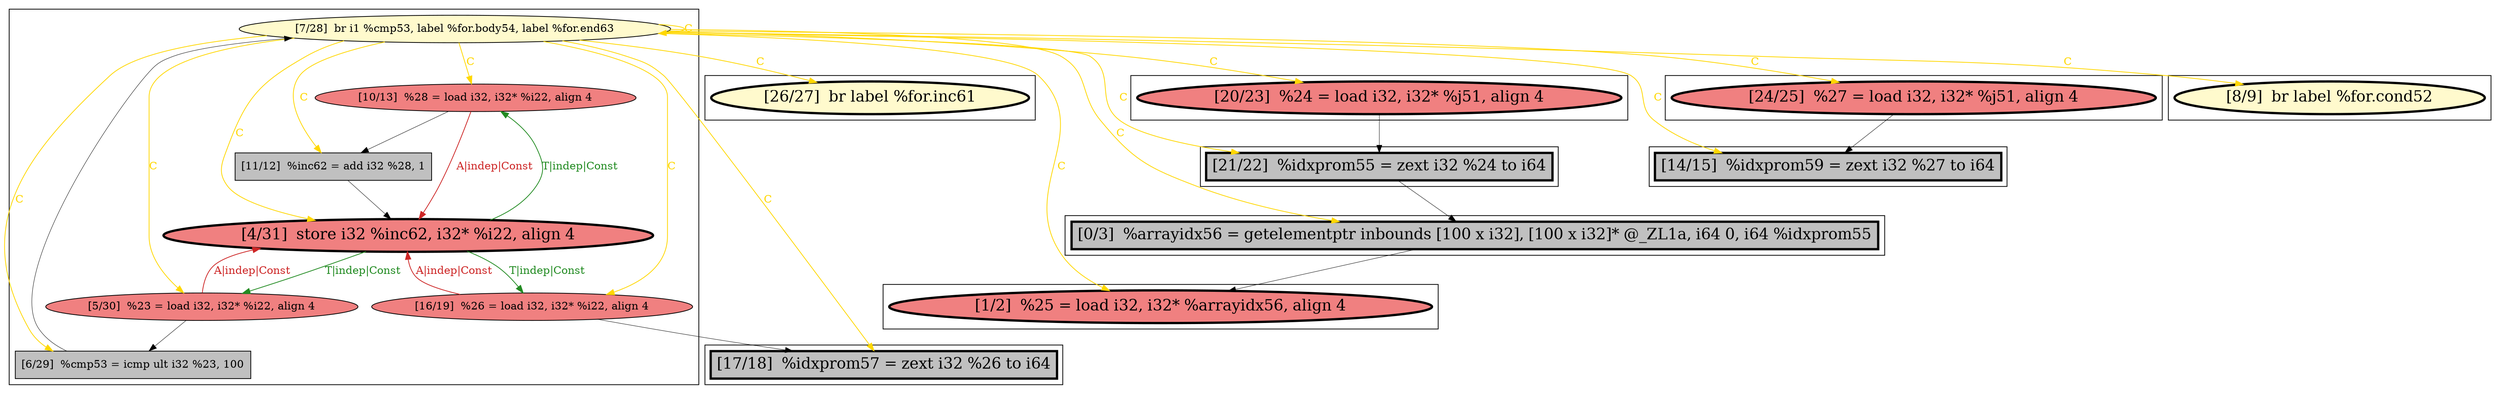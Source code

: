 
digraph G {



node1096->node1097 [style=solid,color=gold,label="C",penwidth=1.0,fontcolor=gold ]
node1094->node1099 [style=solid,color=forestgreen,label="T|indep|Const",penwidth=1.0,fontcolor=forestgreen ]
node1094->node1095 [style=solid,color=forestgreen,label="T|indep|Const",penwidth=1.0,fontcolor=forestgreen ]
node1095->node1094 [style=solid,color=firebrick3,label="A|indep|Const",penwidth=1.0,fontcolor=firebrick3 ]
node1098->node1096 [style=solid,color=black,label="",penwidth=0.5,fontcolor=black ]
node1096->node1098 [style=solid,color=gold,label="C",penwidth=1.0,fontcolor=gold ]
node1096->node1092 [style=solid,color=gold,label="C",penwidth=1.0,fontcolor=gold ]
node1093->node1102 [style=solid,color=black,label="",penwidth=0.5,fontcolor=black ]
node1097->node1100 [style=solid,color=black,label="",penwidth=0.5,fontcolor=black ]
node1096->node1102 [style=solid,color=gold,label="C",penwidth=1.0,fontcolor=gold ]
node1097->node1094 [style=solid,color=firebrick3,label="A|indep|Const",penwidth=1.0,fontcolor=firebrick3 ]
node1105->node1093 [style=solid,color=black,label="",penwidth=0.5,fontcolor=black ]
node1096->node1096 [style=solid,color=gold,label="C",penwidth=1.0,fontcolor=gold ]
node1096->node1095 [style=solid,color=gold,label="C",penwidth=1.0,fontcolor=gold ]
node1096->node1093 [style=solid,color=gold,label="C",penwidth=1.0,fontcolor=gold ]
node1096->node1105 [style=solid,color=gold,label="C",penwidth=1.0,fontcolor=gold ]
node1099->node1094 [style=solid,color=firebrick3,label="A|indep|Const",penwidth=1.0,fontcolor=firebrick3 ]
node1103->node1105 [style=solid,color=black,label="",penwidth=0.5,fontcolor=black ]
node1100->node1094 [style=solid,color=black,label="",penwidth=0.5,fontcolor=black ]
node1094->node1097 [style=solid,color=forestgreen,label="T|indep|Const",penwidth=1.0,fontcolor=forestgreen ]
node1096->node1101 [style=solid,color=gold,label="C",penwidth=1.0,fontcolor=gold ]
node1096->node1099 [style=solid,color=gold,label="C",penwidth=1.0,fontcolor=gold ]
node1096->node1090 [style=solid,color=gold,label="C",penwidth=1.0,fontcolor=gold ]
node1096->node1094 [style=solid,color=gold,label="C",penwidth=1.0,fontcolor=gold ]
node1099->node1098 [style=solid,color=black,label="",penwidth=0.5,fontcolor=black ]
node1096->node1091 [style=solid,color=gold,label="C",penwidth=1.0,fontcolor=gold ]
node1096->node1104 [style=solid,color=gold,label="C",penwidth=1.0,fontcolor=gold ]
node1096->node1103 [style=solid,color=gold,label="C",penwidth=1.0,fontcolor=gold ]
node1096->node1100 [style=solid,color=gold,label="C",penwidth=1.0,fontcolor=gold ]
node1095->node1104 [style=solid,color=black,label="",penwidth=0.5,fontcolor=black ]
node1101->node1091 [style=solid,color=black,label="",penwidth=0.5,fontcolor=black ]


subgraph cluster9 {


node1105 [penwidth=3.0,fontsize=20,fillcolor=grey,label="[21/22]  %idxprom55 = zext i32 %24 to i64",shape=rectangle,style=filled ]



}

subgraph cluster8 {


node1104 [penwidth=3.0,fontsize=20,fillcolor=grey,label="[17/18]  %idxprom57 = zext i32 %26 to i64",shape=rectangle,style=filled ]



}

subgraph cluster7 {


node1103 [penwidth=3.0,fontsize=20,fillcolor=lightcoral,label="[20/23]  %24 = load i32, i32* %j51, align 4",shape=ellipse,style=filled ]



}

subgraph cluster6 {


node1102 [penwidth=3.0,fontsize=20,fillcolor=lightcoral,label="[1/2]  %25 = load i32, i32* %arrayidx56, align 4",shape=ellipse,style=filled ]



}

subgraph cluster0 {


node1090 [penwidth=3.0,fontsize=20,fillcolor=lemonchiffon,label="[8/9]  br label %for.cond52",shape=ellipse,style=filled ]



}

subgraph cluster5 {


node1101 [penwidth=3.0,fontsize=20,fillcolor=lightcoral,label="[24/25]  %27 = load i32, i32* %j51, align 4",shape=ellipse,style=filled ]



}

subgraph cluster1 {


node1091 [penwidth=3.0,fontsize=20,fillcolor=grey,label="[14/15]  %idxprom59 = zext i32 %27 to i64",shape=rectangle,style=filled ]



}

subgraph cluster2 {


node1092 [penwidth=3.0,fontsize=20,fillcolor=lemonchiffon,label="[26/27]  br label %for.inc61",shape=ellipse,style=filled ]



}

subgraph cluster3 {


node1093 [penwidth=3.0,fontsize=20,fillcolor=grey,label="[0/3]  %arrayidx56 = getelementptr inbounds [100 x i32], [100 x i32]* @_ZL1a, i64 0, i64 %idxprom55",shape=rectangle,style=filled ]



}

subgraph cluster4 {


node1100 [fillcolor=grey,label="[11/12]  %inc62 = add i32 %28, 1",shape=rectangle,style=filled ]
node1099 [fillcolor=lightcoral,label="[5/30]  %23 = load i32, i32* %i22, align 4",shape=ellipse,style=filled ]
node1094 [penwidth=3.0,fontsize=20,fillcolor=lightcoral,label="[4/31]  store i32 %inc62, i32* %i22, align 4",shape=ellipse,style=filled ]
node1096 [fillcolor=lemonchiffon,label="[7/28]  br i1 %cmp53, label %for.body54, label %for.end63",shape=ellipse,style=filled ]
node1095 [fillcolor=lightcoral,label="[16/19]  %26 = load i32, i32* %i22, align 4",shape=ellipse,style=filled ]
node1097 [fillcolor=lightcoral,label="[10/13]  %28 = load i32, i32* %i22, align 4",shape=ellipse,style=filled ]
node1098 [fillcolor=grey,label="[6/29]  %cmp53 = icmp ult i32 %23, 100",shape=rectangle,style=filled ]



}

}
